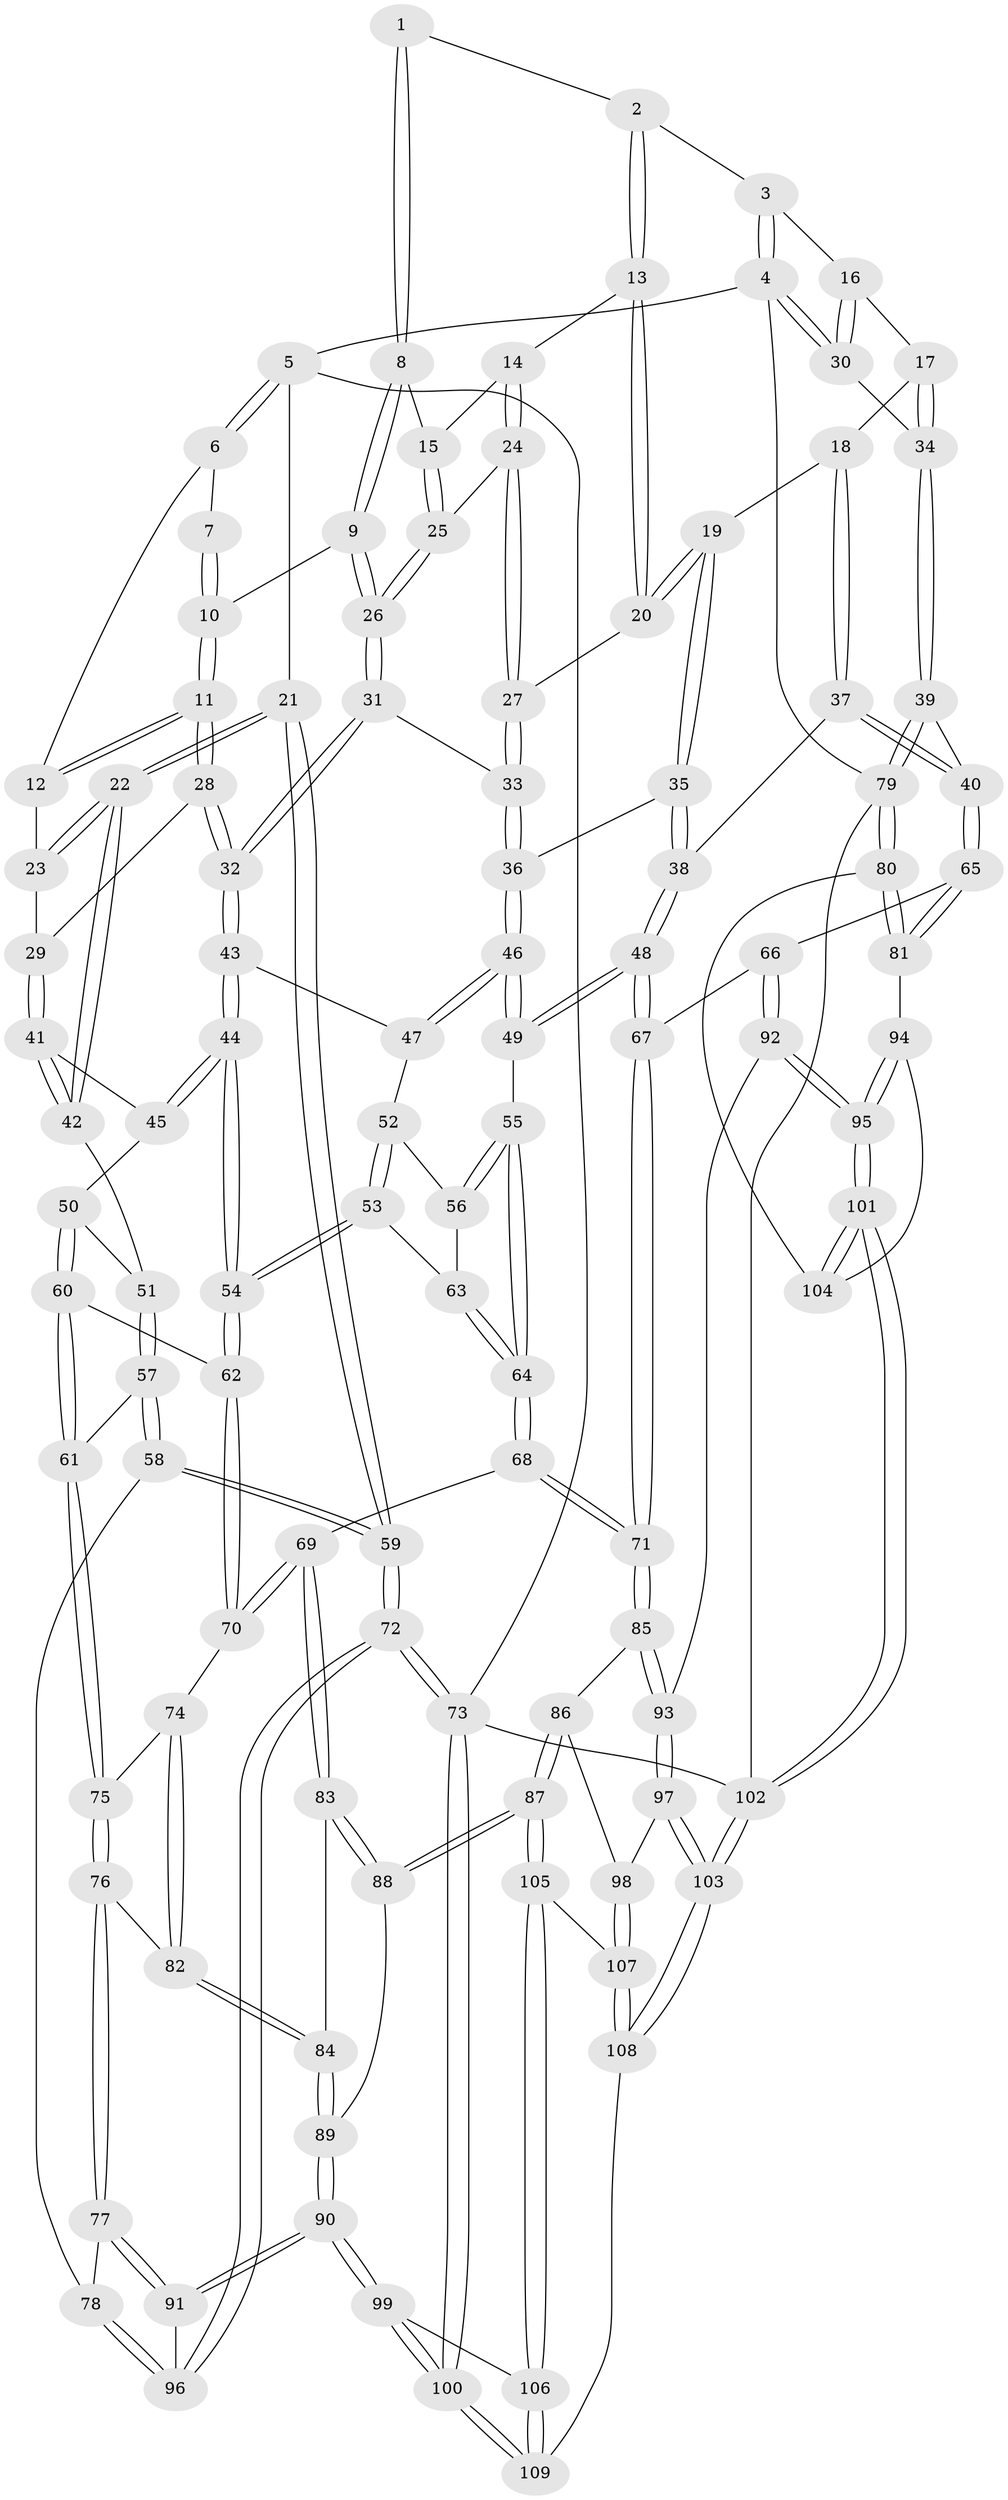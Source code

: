 // coarse degree distribution, {3: 0.05263157894736842, 2: 0.013157894736842105, 4: 0.3157894736842105, 5: 0.5, 8: 0.02631578947368421, 7: 0.013157894736842105, 6: 0.06578947368421052, 11: 0.013157894736842105}
// Generated by graph-tools (version 1.1) at 2025/04/03/04/25 22:04:24]
// undirected, 109 vertices, 269 edges
graph export_dot {
graph [start="1"]
  node [color=gray90,style=filled];
  1 [pos="+0.41985351636298596+0"];
  2 [pos="+0.7536231144039057+0"];
  3 [pos="+0.8225034474431894+0"];
  4 [pos="+1+0"];
  5 [pos="+0+0"];
  6 [pos="+0.2814905475347254+0"];
  7 [pos="+0.3355819505069496+0"];
  8 [pos="+0.4707102750383571+0.007987457564601029"];
  9 [pos="+0.45602530475435626+0.08010994186162228"];
  10 [pos="+0.36538344909500997+0.10748451800730248"];
  11 [pos="+0.3409417608354651+0.13011915702536614"];
  12 [pos="+0.2608561854420436+0"];
  13 [pos="+0.685546878103171+0"];
  14 [pos="+0.5828383193273129+0.05135958666124434"];
  15 [pos="+0.5219423164412322+0.0328723007200166"];
  16 [pos="+0.8358322719502139+0.061516620099249554"];
  17 [pos="+0.8097042519291485+0.12520282867099133"];
  18 [pos="+0.7326512327036525+0.1513648979931526"];
  19 [pos="+0.724892163912037+0.14837484809183396"];
  20 [pos="+0.7027363703210896+0.12753294617076458"];
  21 [pos="+0+0.11709568388234656"];
  22 [pos="+0+0.17828545702298065"];
  23 [pos="+0.22452050343085359+0.03269691174070764"];
  24 [pos="+0.5756321814622647+0.12254098272342853"];
  25 [pos="+0.5533337147449847+0.11860842515649482"];
  26 [pos="+0.4771613949318873+0.11747873215670138"];
  27 [pos="+0.5998666916156056+0.14957455837861028"];
  28 [pos="+0.2977437166021197+0.19273741427073826"];
  29 [pos="+0.26816704312350087+0.18251941193645854"];
  30 [pos="+1+0.20391608941469844"];
  31 [pos="+0.4643265973095315+0.21817125915880178"];
  32 [pos="+0.3400975625455642+0.24669319594755368"];
  33 [pos="+0.5517870242610994+0.26306456188520894"];
  34 [pos="+1+0.3097987863279119"];
  35 [pos="+0.646885249553438+0.2689349074125235"];
  36 [pos="+0.5519443922801517+0.2633603778171676"];
  37 [pos="+0.8177513361623184+0.33924899843098816"];
  38 [pos="+0.7477909454945186+0.3539500124440741"];
  39 [pos="+1+0.3309592827842815"];
  40 [pos="+0.9642038507023502+0.3761801595521655"];
  41 [pos="+0.07746140309998481+0.22681793610067405"];
  42 [pos="+0+0.20734959609810397"];
  43 [pos="+0.3400520582015579+0.24771043715570945"];
  44 [pos="+0.2369581600905324+0.38754172322176145"];
  45 [pos="+0.1752472080205127+0.3370695208531895"];
  46 [pos="+0.5357612628626816+0.38226974730643287"];
  47 [pos="+0.38453670024101955+0.3285862143027398"];
  48 [pos="+0.6065235279886011+0.474690755185291"];
  49 [pos="+0.5425085084247001+0.40676514097707706"];
  50 [pos="+0.11529232946334826+0.41081689701496354"];
  51 [pos="+0.028071166186222612+0.33426946804839786"];
  52 [pos="+0.37569480229719565+0.38735078152045643"];
  53 [pos="+0.3159081257442272+0.43171379972889456"];
  54 [pos="+0.24183327428139018+0.4443243914077489"];
  55 [pos="+0.43616598167042386+0.44445355387329255"];
  56 [pos="+0.41836319697442803+0.4333972599842926"];
  57 [pos="+0.05709480362931051+0.5142928625277277"];
  58 [pos="+0+0.6324203238249055"];
  59 [pos="+0+0.6400788662392474"];
  60 [pos="+0.17490769784388205+0.5045758267272882"];
  61 [pos="+0.17420363144292292+0.5049938043375805"];
  62 [pos="+0.2197555175128452+0.49395380968626"];
  63 [pos="+0.3542996489952699+0.4546953730553155"];
  64 [pos="+0.3999020839256138+0.5234063365497261"];
  65 [pos="+0.7912835340125255+0.6279332780088533"];
  66 [pos="+0.6979656696025046+0.6143042857264118"];
  67 [pos="+0.6137871647160265+0.5552972479634228"];
  68 [pos="+0.38906819140063487+0.6126019142051036"];
  69 [pos="+0.34257532148217035+0.6150122788209041"];
  70 [pos="+0.3271732441243903+0.6085935268666812"];
  71 [pos="+0.4566185362580287+0.6395099373686143"];
  72 [pos="+0+1"];
  73 [pos="+0+1"];
  74 [pos="+0.25234285324925476+0.650588701942763"];
  75 [pos="+0.14911096501064233+0.6041022313230976"];
  76 [pos="+0.12714958339734755+0.662429651624459"];
  77 [pos="+0.07221786657187107+0.676851979160865"];
  78 [pos="+0+0.658812526703721"];
  79 [pos="+1+0.7967575051512197"];
  80 [pos="+1+0.7955145146231367"];
  81 [pos="+0.8482419683786548+0.7135784383373801"];
  82 [pos="+0.18704900405459235+0.695777649539276"];
  83 [pos="+0.3082257678753027+0.7219544218283803"];
  84 [pos="+0.19505695053992997+0.7352654411248495"];
  85 [pos="+0.4690818761784617+0.7238667944083095"];
  86 [pos="+0.4565635167738165+0.7388718881996349"];
  87 [pos="+0.318748673817841+0.8333500658148182"];
  88 [pos="+0.3050937606961907+0.823505372470823"];
  89 [pos="+0.1887357945614296+0.8210531765817226"];
  90 [pos="+0.17668528850009127+0.829540405876754"];
  91 [pos="+0.1339942331840562+0.8150090651882123"];
  92 [pos="+0.6178279819055645+0.8057981950780757"];
  93 [pos="+0.5459999995084698+0.7979755856883726"];
  94 [pos="+0.7976841116337057+0.8196726215963617"];
  95 [pos="+0.7105893458236248+0.9236816849350867"];
  96 [pos="+0.08420206570156756+0.820370639614953"];
  97 [pos="+0.5120161116141541+0.8621800343562956"];
  98 [pos="+0.43064140389801475+0.8750145323355109"];
  99 [pos="+0.15051550159275834+1"];
  100 [pos="+0+1"];
  101 [pos="+0.7007637418152206+1"];
  102 [pos="+0.687745124741527+1"];
  103 [pos="+0.5774649575789884+1"];
  104 [pos="+0.9262197869278768+0.913040453777419"];
  105 [pos="+0.3350030607341254+0.8685124705847548"];
  106 [pos="+0.3034767645802281+0.9342377181082056"];
  107 [pos="+0.40450854858088703+0.8958425701841697"];
  108 [pos="+0.5371488874632799+1"];
  109 [pos="+0.5097323922040317+1"];
  1 -- 2;
  1 -- 8;
  1 -- 8;
  2 -- 3;
  2 -- 13;
  2 -- 13;
  3 -- 4;
  3 -- 4;
  3 -- 16;
  4 -- 5;
  4 -- 30;
  4 -- 30;
  4 -- 79;
  5 -- 6;
  5 -- 6;
  5 -- 21;
  5 -- 73;
  6 -- 7;
  6 -- 12;
  7 -- 10;
  7 -- 10;
  8 -- 9;
  8 -- 9;
  8 -- 15;
  9 -- 10;
  9 -- 26;
  9 -- 26;
  10 -- 11;
  10 -- 11;
  11 -- 12;
  11 -- 12;
  11 -- 28;
  11 -- 28;
  12 -- 23;
  13 -- 14;
  13 -- 20;
  13 -- 20;
  14 -- 15;
  14 -- 24;
  14 -- 24;
  15 -- 25;
  15 -- 25;
  16 -- 17;
  16 -- 30;
  16 -- 30;
  17 -- 18;
  17 -- 34;
  17 -- 34;
  18 -- 19;
  18 -- 37;
  18 -- 37;
  19 -- 20;
  19 -- 20;
  19 -- 35;
  19 -- 35;
  20 -- 27;
  21 -- 22;
  21 -- 22;
  21 -- 59;
  21 -- 59;
  22 -- 23;
  22 -- 23;
  22 -- 42;
  22 -- 42;
  23 -- 29;
  24 -- 25;
  24 -- 27;
  24 -- 27;
  25 -- 26;
  25 -- 26;
  26 -- 31;
  26 -- 31;
  27 -- 33;
  27 -- 33;
  28 -- 29;
  28 -- 32;
  28 -- 32;
  29 -- 41;
  29 -- 41;
  30 -- 34;
  31 -- 32;
  31 -- 32;
  31 -- 33;
  32 -- 43;
  32 -- 43;
  33 -- 36;
  33 -- 36;
  34 -- 39;
  34 -- 39;
  35 -- 36;
  35 -- 38;
  35 -- 38;
  36 -- 46;
  36 -- 46;
  37 -- 38;
  37 -- 40;
  37 -- 40;
  38 -- 48;
  38 -- 48;
  39 -- 40;
  39 -- 79;
  39 -- 79;
  40 -- 65;
  40 -- 65;
  41 -- 42;
  41 -- 42;
  41 -- 45;
  42 -- 51;
  43 -- 44;
  43 -- 44;
  43 -- 47;
  44 -- 45;
  44 -- 45;
  44 -- 54;
  44 -- 54;
  45 -- 50;
  46 -- 47;
  46 -- 47;
  46 -- 49;
  46 -- 49;
  47 -- 52;
  48 -- 49;
  48 -- 49;
  48 -- 67;
  48 -- 67;
  49 -- 55;
  50 -- 51;
  50 -- 60;
  50 -- 60;
  51 -- 57;
  51 -- 57;
  52 -- 53;
  52 -- 53;
  52 -- 56;
  53 -- 54;
  53 -- 54;
  53 -- 63;
  54 -- 62;
  54 -- 62;
  55 -- 56;
  55 -- 56;
  55 -- 64;
  55 -- 64;
  56 -- 63;
  57 -- 58;
  57 -- 58;
  57 -- 61;
  58 -- 59;
  58 -- 59;
  58 -- 78;
  59 -- 72;
  59 -- 72;
  60 -- 61;
  60 -- 61;
  60 -- 62;
  61 -- 75;
  61 -- 75;
  62 -- 70;
  62 -- 70;
  63 -- 64;
  63 -- 64;
  64 -- 68;
  64 -- 68;
  65 -- 66;
  65 -- 81;
  65 -- 81;
  66 -- 67;
  66 -- 92;
  66 -- 92;
  67 -- 71;
  67 -- 71;
  68 -- 69;
  68 -- 71;
  68 -- 71;
  69 -- 70;
  69 -- 70;
  69 -- 83;
  69 -- 83;
  70 -- 74;
  71 -- 85;
  71 -- 85;
  72 -- 73;
  72 -- 73;
  72 -- 96;
  72 -- 96;
  73 -- 100;
  73 -- 100;
  73 -- 102;
  74 -- 75;
  74 -- 82;
  74 -- 82;
  75 -- 76;
  75 -- 76;
  76 -- 77;
  76 -- 77;
  76 -- 82;
  77 -- 78;
  77 -- 91;
  77 -- 91;
  78 -- 96;
  78 -- 96;
  79 -- 80;
  79 -- 80;
  79 -- 102;
  80 -- 81;
  80 -- 81;
  80 -- 104;
  81 -- 94;
  82 -- 84;
  82 -- 84;
  83 -- 84;
  83 -- 88;
  83 -- 88;
  84 -- 89;
  84 -- 89;
  85 -- 86;
  85 -- 93;
  85 -- 93;
  86 -- 87;
  86 -- 87;
  86 -- 98;
  87 -- 88;
  87 -- 88;
  87 -- 105;
  87 -- 105;
  88 -- 89;
  89 -- 90;
  89 -- 90;
  90 -- 91;
  90 -- 91;
  90 -- 99;
  90 -- 99;
  91 -- 96;
  92 -- 93;
  92 -- 95;
  92 -- 95;
  93 -- 97;
  93 -- 97;
  94 -- 95;
  94 -- 95;
  94 -- 104;
  95 -- 101;
  95 -- 101;
  97 -- 98;
  97 -- 103;
  97 -- 103;
  98 -- 107;
  98 -- 107;
  99 -- 100;
  99 -- 100;
  99 -- 106;
  100 -- 109;
  100 -- 109;
  101 -- 102;
  101 -- 102;
  101 -- 104;
  101 -- 104;
  102 -- 103;
  102 -- 103;
  103 -- 108;
  103 -- 108;
  105 -- 106;
  105 -- 106;
  105 -- 107;
  106 -- 109;
  106 -- 109;
  107 -- 108;
  107 -- 108;
  108 -- 109;
}
